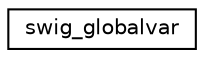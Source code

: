 digraph "Graphical Class Hierarchy"
{
  edge [fontname="Helvetica",fontsize="10",labelfontname="Helvetica",labelfontsize="10"];
  node [fontname="Helvetica",fontsize="10",shape=record];
  rankdir="LR";
  Node0 [label="swig_globalvar",height=0.2,width=0.4,color="black", fillcolor="white", style="filled",URL="$structswig__globalvar.html"];
}
